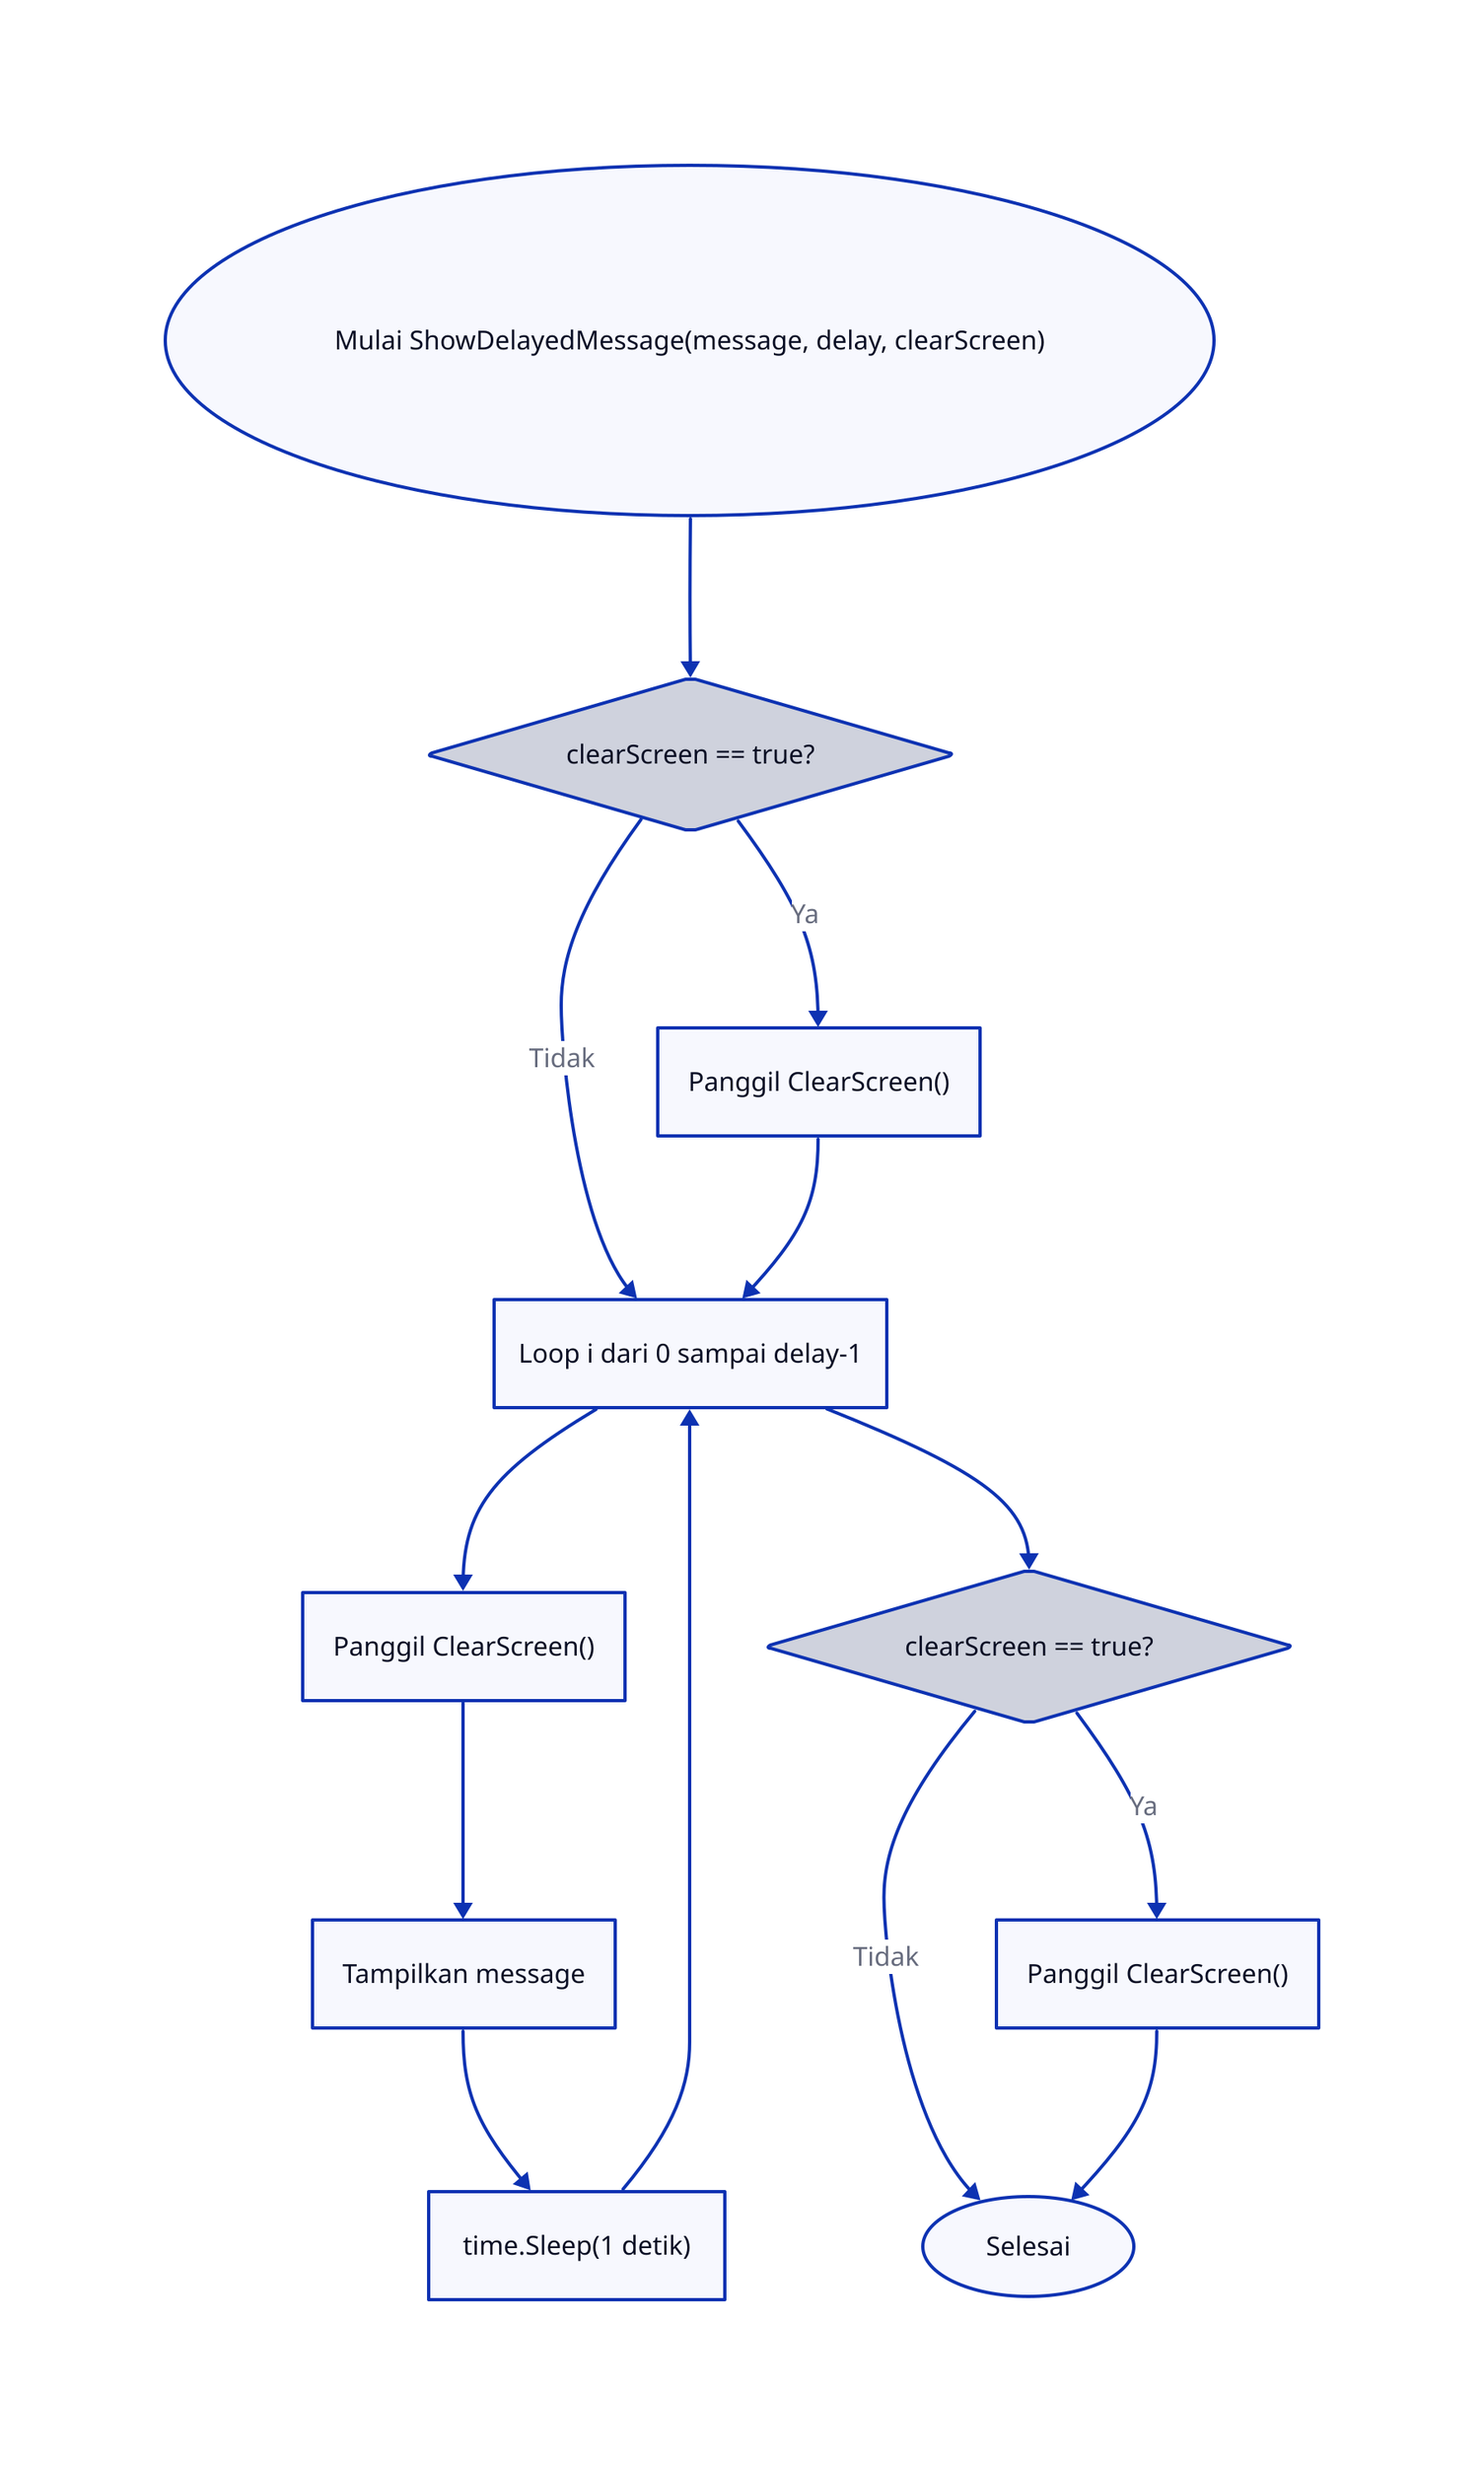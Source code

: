 direction: down

start: "Mulai ShowDelayedMessage(message, delay, clearScreen)" {
  shape: oval
}

cekClearBefore: "clearScreen == true?" {
  shape: diamond
}

clearScreenBefore: "Panggil ClearScreen()" {
  shape: rectangle
}

loopStart: "Loop i dari 0 sampai delay-1" {
  shape: rectangle
}

clearScreenLoop: "Panggil ClearScreen()" {
  shape: rectangle
}

printMessage: "Tampilkan message" {
  shape: rectangle
}

sleep1s: "time.Sleep(1 detik)" {
  shape: rectangle
}

cekClearAfter: "clearScreen == true?" {
  shape: diamond
}

clearScreenAfter: "Panggil ClearScreen()" {
  shape: rectangle
}

end: "Selesai" {
  shape: oval
}

start -> cekClearBefore
cekClearBefore -> clearScreenBefore: Ya
cekClearBefore -> loopStart: Tidak
clearScreenBefore -> loopStart

loopStart -> clearScreenLoop -> printMessage -> sleep1s -> loopStart

loopStart -> cekClearAfter

cekClearAfter -> clearScreenAfter: Ya
cekClearAfter -> end: Tidak
clearScreenAfter -> end
